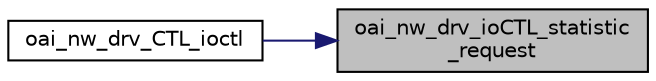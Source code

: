 digraph "oai_nw_drv_ioCTL_statistic_request"
{
 // LATEX_PDF_SIZE
  edge [fontname="Helvetica",fontsize="10",labelfontname="Helvetica",labelfontsize="10"];
  node [fontname="Helvetica",fontsize="10",shape=record];
  rankdir="RL";
  Node1 [label="oai_nw_drv_ioCTL_statistic\l_request",height=0.2,width=0.4,color="black", fillcolor="grey75", style="filled", fontcolor="black",tooltip=" "];
  Node1 -> Node2 [dir="back",color="midnightblue",fontsize="10",style="solid",fontname="Helvetica"];
  Node2 [label="oai_nw_drv_CTL_ioctl",height=0.2,width=0.4,color="black", fillcolor="white", style="filled",URL="$group__em.html#ga9c6a83cdd610a00574a61dbcd70aa8d2",tooltip=" "];
}
